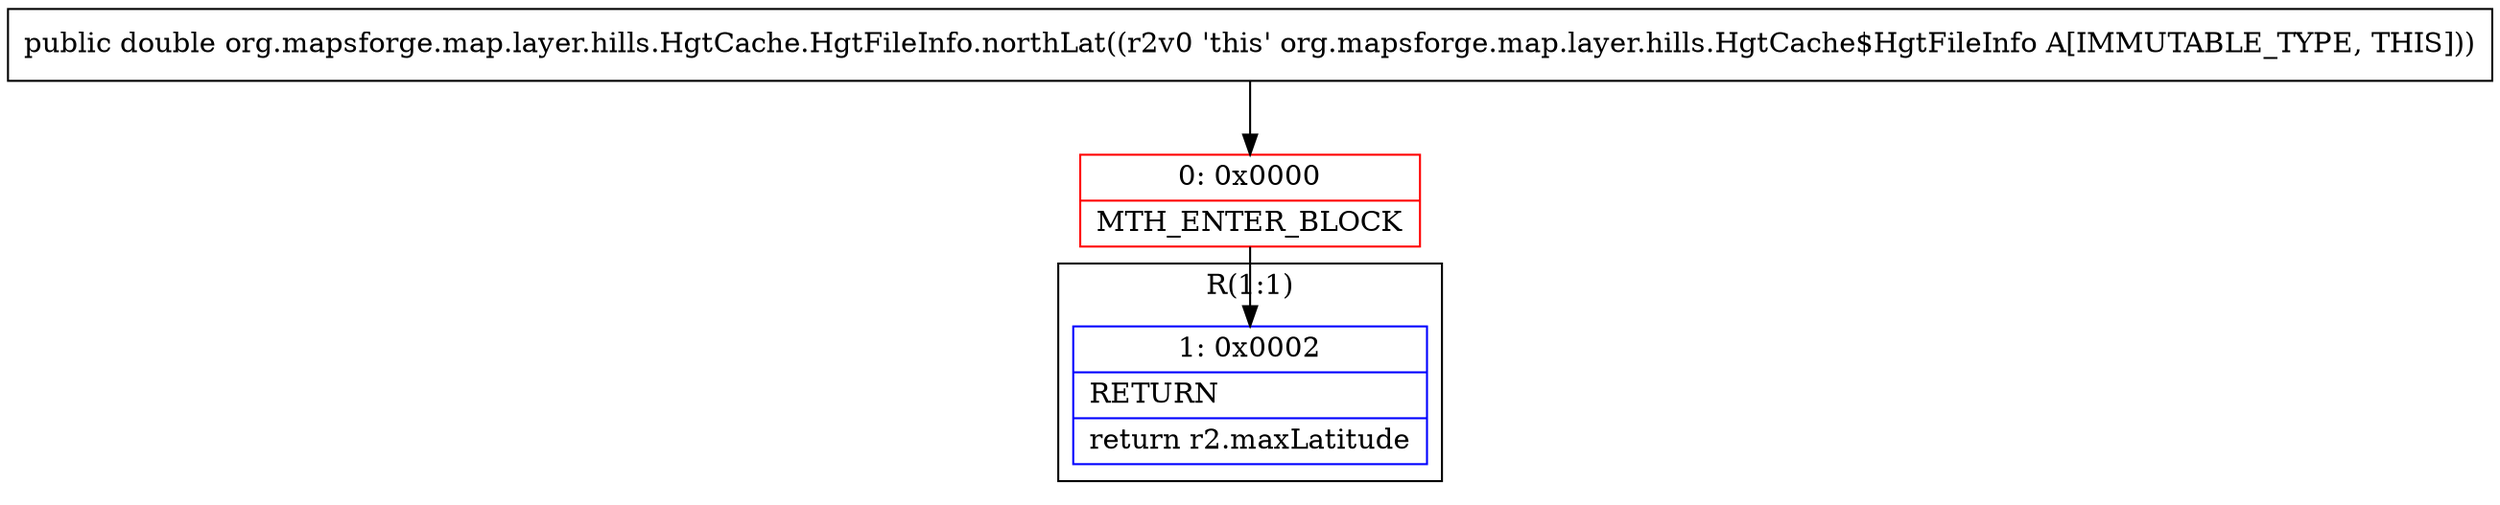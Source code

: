 digraph "CFG fororg.mapsforge.map.layer.hills.HgtCache.HgtFileInfo.northLat()D" {
subgraph cluster_Region_380107709 {
label = "R(1:1)";
node [shape=record,color=blue];
Node_1 [shape=record,label="{1\:\ 0x0002|RETURN\l|return r2.maxLatitude\l}"];
}
Node_0 [shape=record,color=red,label="{0\:\ 0x0000|MTH_ENTER_BLOCK\l}"];
MethodNode[shape=record,label="{public double org.mapsforge.map.layer.hills.HgtCache.HgtFileInfo.northLat((r2v0 'this' org.mapsforge.map.layer.hills.HgtCache$HgtFileInfo A[IMMUTABLE_TYPE, THIS])) }"];
MethodNode -> Node_0;
Node_0 -> Node_1;
}

